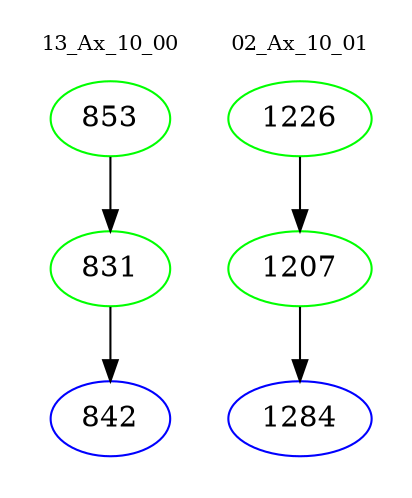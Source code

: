 digraph{
subgraph cluster_0 {
color = white
label = "13_Ax_10_00";
fontsize=10;
T0_853 [label="853", color="green"]
T0_853 -> T0_831 [color="black"]
T0_831 [label="831", color="green"]
T0_831 -> T0_842 [color="black"]
T0_842 [label="842", color="blue"]
}
subgraph cluster_1 {
color = white
label = "02_Ax_10_01";
fontsize=10;
T1_1226 [label="1226", color="green"]
T1_1226 -> T1_1207 [color="black"]
T1_1207 [label="1207", color="green"]
T1_1207 -> T1_1284 [color="black"]
T1_1284 [label="1284", color="blue"]
}
}
